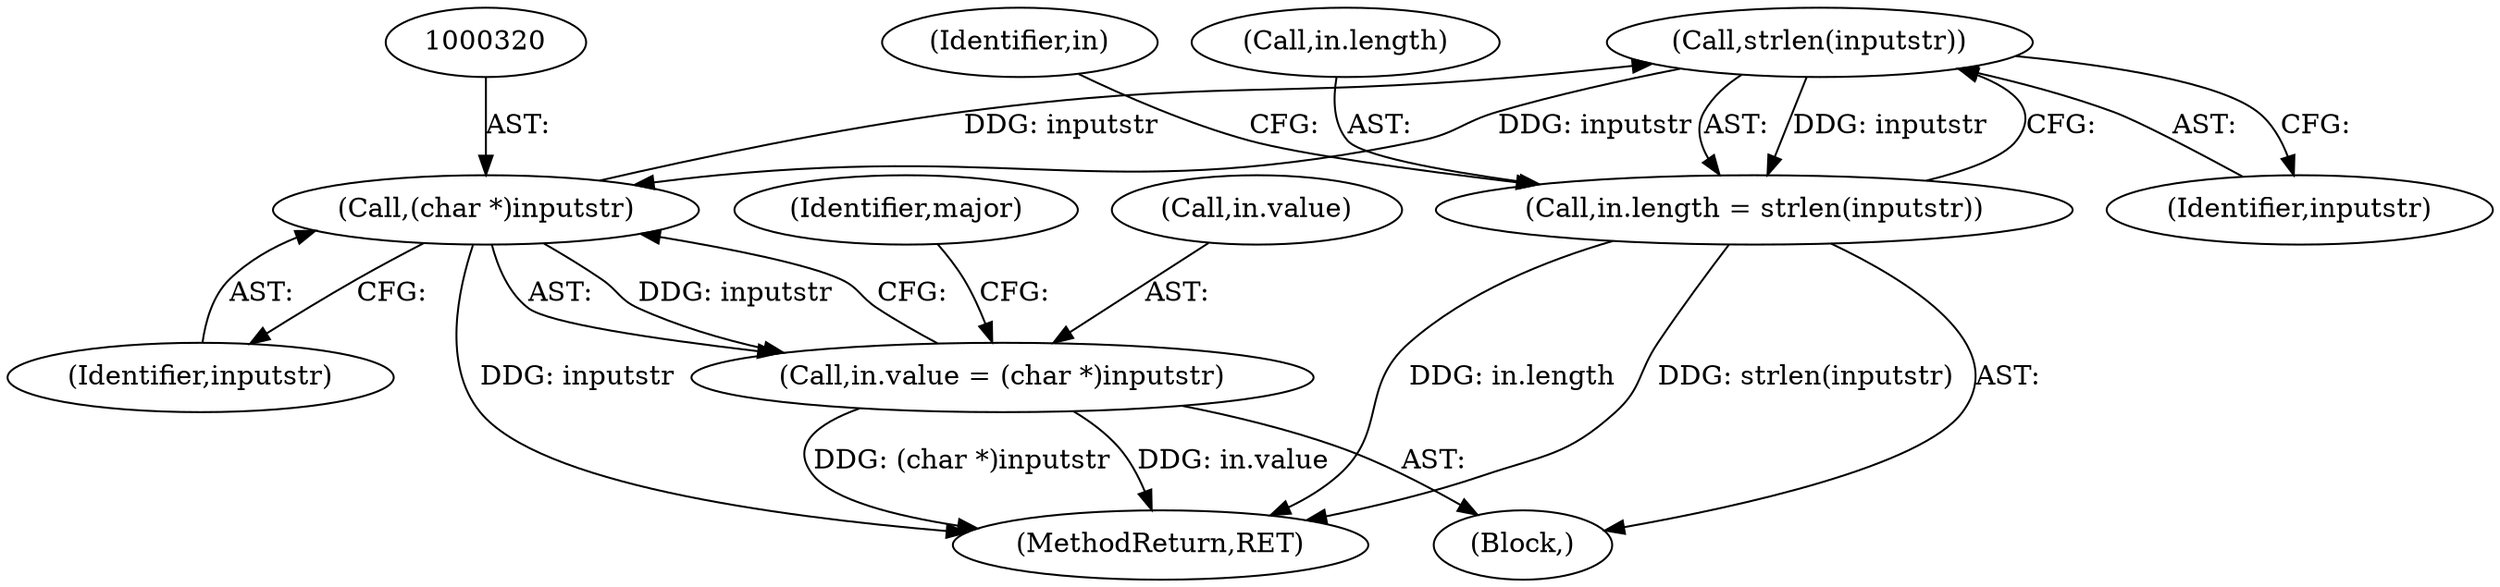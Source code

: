 digraph "0_krb5_82dc33da50338ac84c7b4102dc6513d897d0506a_11@API" {
"1000313" [label="(Call,strlen(inputstr))"];
"1000319" [label="(Call,(char *)inputstr)"];
"1000313" [label="(Call,strlen(inputstr))"];
"1000309" [label="(Call,in.length = strlen(inputstr))"];
"1000315" [label="(Call,in.value = (char *)inputstr)"];
"1000317" [label="(Identifier,in)"];
"1000313" [label="(Call,strlen(inputstr))"];
"1000406" [label="(MethodReturn,RET)"];
"1000183" [label="(Block,)"];
"1000316" [label="(Call,in.value)"];
"1000321" [label="(Identifier,inputstr)"];
"1000319" [label="(Call,(char *)inputstr)"];
"1000310" [label="(Call,in.length)"];
"1000323" [label="(Identifier,major)"];
"1000309" [label="(Call,in.length = strlen(inputstr))"];
"1000314" [label="(Identifier,inputstr)"];
"1000315" [label="(Call,in.value = (char *)inputstr)"];
"1000313" -> "1000309"  [label="AST: "];
"1000313" -> "1000314"  [label="CFG: "];
"1000314" -> "1000313"  [label="AST: "];
"1000309" -> "1000313"  [label="CFG: "];
"1000313" -> "1000309"  [label="DDG: inputstr"];
"1000319" -> "1000313"  [label="DDG: inputstr"];
"1000313" -> "1000319"  [label="DDG: inputstr"];
"1000319" -> "1000315"  [label="AST: "];
"1000319" -> "1000321"  [label="CFG: "];
"1000320" -> "1000319"  [label="AST: "];
"1000321" -> "1000319"  [label="AST: "];
"1000315" -> "1000319"  [label="CFG: "];
"1000319" -> "1000406"  [label="DDG: inputstr"];
"1000319" -> "1000315"  [label="DDG: inputstr"];
"1000309" -> "1000183"  [label="AST: "];
"1000310" -> "1000309"  [label="AST: "];
"1000317" -> "1000309"  [label="CFG: "];
"1000309" -> "1000406"  [label="DDG: in.length"];
"1000309" -> "1000406"  [label="DDG: strlen(inputstr)"];
"1000315" -> "1000183"  [label="AST: "];
"1000316" -> "1000315"  [label="AST: "];
"1000323" -> "1000315"  [label="CFG: "];
"1000315" -> "1000406"  [label="DDG: in.value"];
"1000315" -> "1000406"  [label="DDG: (char *)inputstr"];
}
